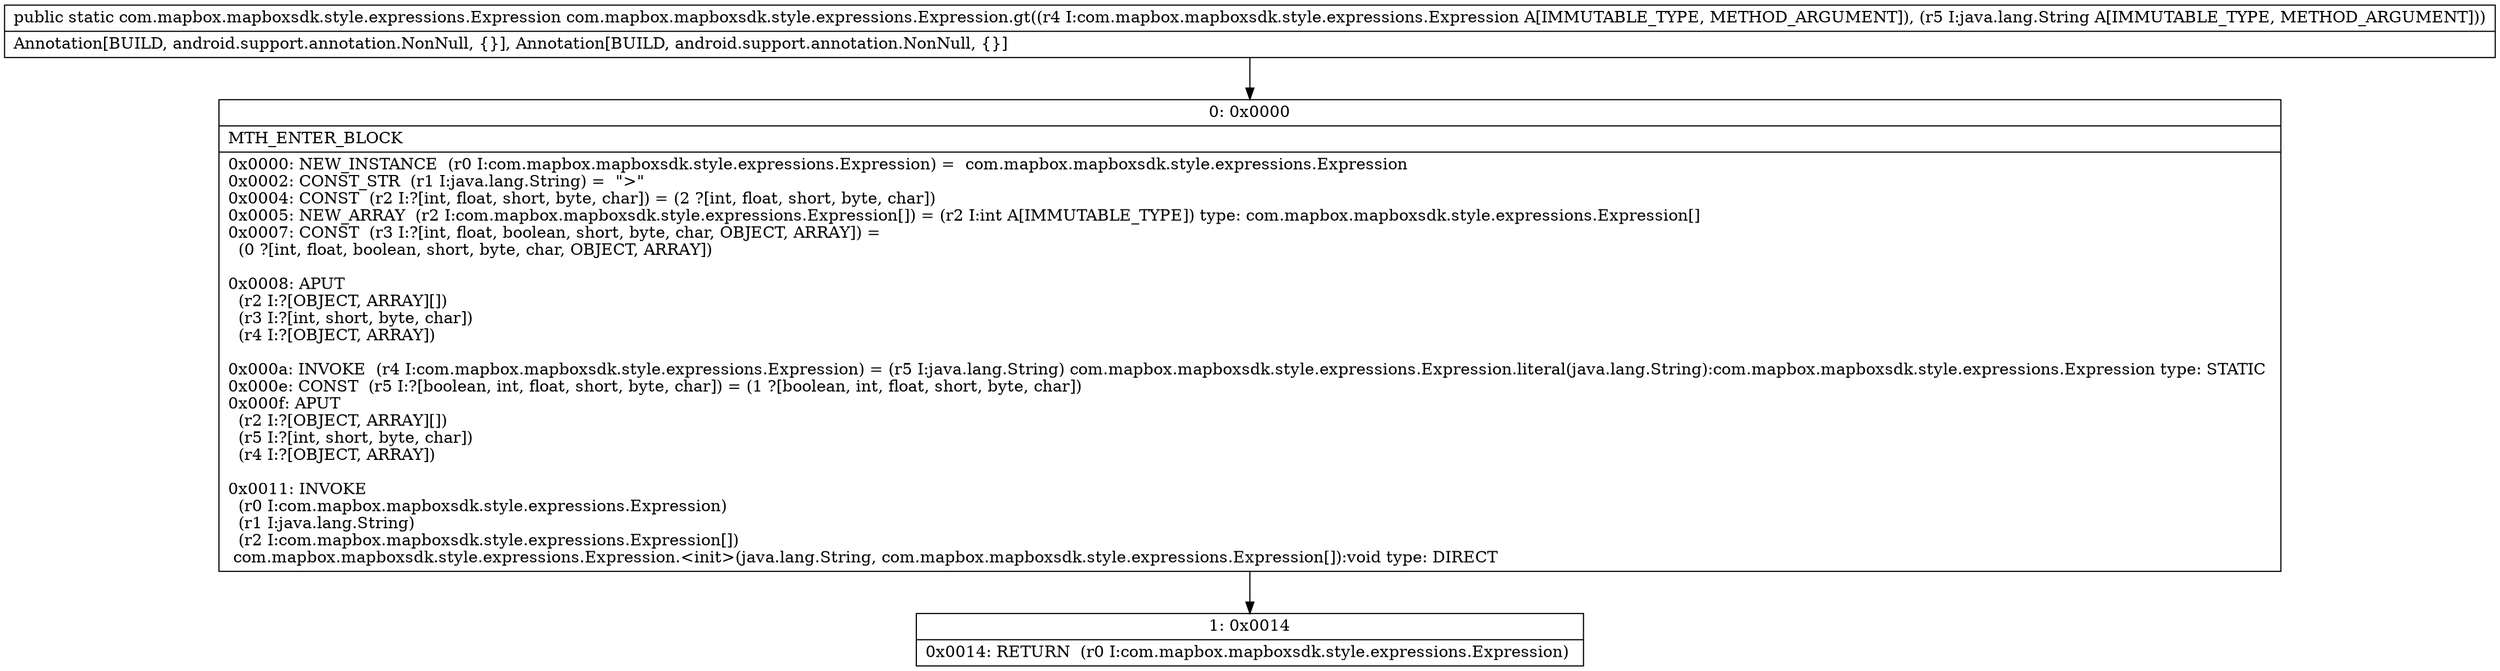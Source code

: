 digraph "CFG forcom.mapbox.mapboxsdk.style.expressions.Expression.gt(Lcom\/mapbox\/mapboxsdk\/style\/expressions\/Expression;Ljava\/lang\/String;)Lcom\/mapbox\/mapboxsdk\/style\/expressions\/Expression;" {
Node_0 [shape=record,label="{0\:\ 0x0000|MTH_ENTER_BLOCK\l|0x0000: NEW_INSTANCE  (r0 I:com.mapbox.mapboxsdk.style.expressions.Expression) =  com.mapbox.mapboxsdk.style.expressions.Expression \l0x0002: CONST_STR  (r1 I:java.lang.String) =  \"\>\" \l0x0004: CONST  (r2 I:?[int, float, short, byte, char]) = (2 ?[int, float, short, byte, char]) \l0x0005: NEW_ARRAY  (r2 I:com.mapbox.mapboxsdk.style.expressions.Expression[]) = (r2 I:int A[IMMUTABLE_TYPE]) type: com.mapbox.mapboxsdk.style.expressions.Expression[] \l0x0007: CONST  (r3 I:?[int, float, boolean, short, byte, char, OBJECT, ARRAY]) = \l  (0 ?[int, float, boolean, short, byte, char, OBJECT, ARRAY])\l \l0x0008: APUT  \l  (r2 I:?[OBJECT, ARRAY][])\l  (r3 I:?[int, short, byte, char])\l  (r4 I:?[OBJECT, ARRAY])\l \l0x000a: INVOKE  (r4 I:com.mapbox.mapboxsdk.style.expressions.Expression) = (r5 I:java.lang.String) com.mapbox.mapboxsdk.style.expressions.Expression.literal(java.lang.String):com.mapbox.mapboxsdk.style.expressions.Expression type: STATIC \l0x000e: CONST  (r5 I:?[boolean, int, float, short, byte, char]) = (1 ?[boolean, int, float, short, byte, char]) \l0x000f: APUT  \l  (r2 I:?[OBJECT, ARRAY][])\l  (r5 I:?[int, short, byte, char])\l  (r4 I:?[OBJECT, ARRAY])\l \l0x0011: INVOKE  \l  (r0 I:com.mapbox.mapboxsdk.style.expressions.Expression)\l  (r1 I:java.lang.String)\l  (r2 I:com.mapbox.mapboxsdk.style.expressions.Expression[])\l com.mapbox.mapboxsdk.style.expressions.Expression.\<init\>(java.lang.String, com.mapbox.mapboxsdk.style.expressions.Expression[]):void type: DIRECT \l}"];
Node_1 [shape=record,label="{1\:\ 0x0014|0x0014: RETURN  (r0 I:com.mapbox.mapboxsdk.style.expressions.Expression) \l}"];
MethodNode[shape=record,label="{public static com.mapbox.mapboxsdk.style.expressions.Expression com.mapbox.mapboxsdk.style.expressions.Expression.gt((r4 I:com.mapbox.mapboxsdk.style.expressions.Expression A[IMMUTABLE_TYPE, METHOD_ARGUMENT]), (r5 I:java.lang.String A[IMMUTABLE_TYPE, METHOD_ARGUMENT]))  | Annotation[BUILD, android.support.annotation.NonNull, \{\}], Annotation[BUILD, android.support.annotation.NonNull, \{\}]\l}"];
MethodNode -> Node_0;
Node_0 -> Node_1;
}

